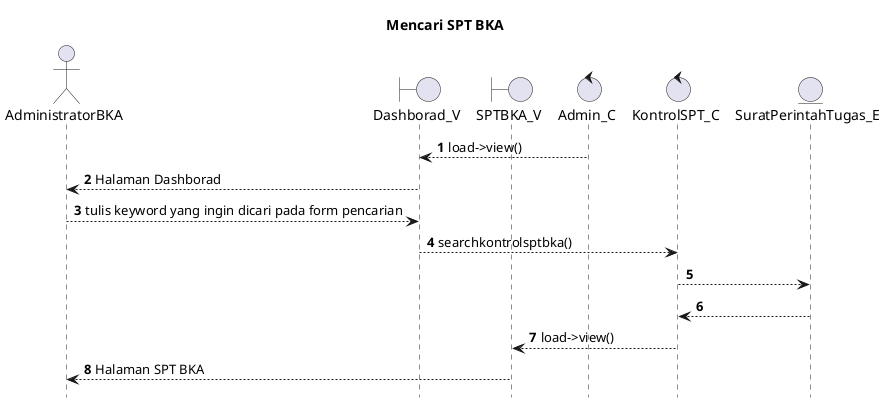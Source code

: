 @startuml

autonumber
hide footbox
title Mencari SPT BKA

Actor AdministratorBKA
boundary Dashborad_V
boundary SPTBKA_V
control Admin_C
control KontrolSPT_C
Entity SuratPerintahTugas_E

Admin_C --> Dashborad_V: load->view()
Dashborad_V --> AdministratorBKA: Halaman Dashborad
AdministratorBKA --> Dashborad_V: tulis keyword yang ingin dicari pada form pencarian
Dashborad_V --> KontrolSPT_C: searchkontrolsptbka()
KontrolSPT_C --> SuratPerintahTugas_E:
    
    SuratPerintahTugas_E --> KontrolSPT_C:
    KontrolSPT_C --> SPTBKA_V: load->view()
    SPTBKA_V --> AdministratorBKA: Halaman SPT BKA

@enduml